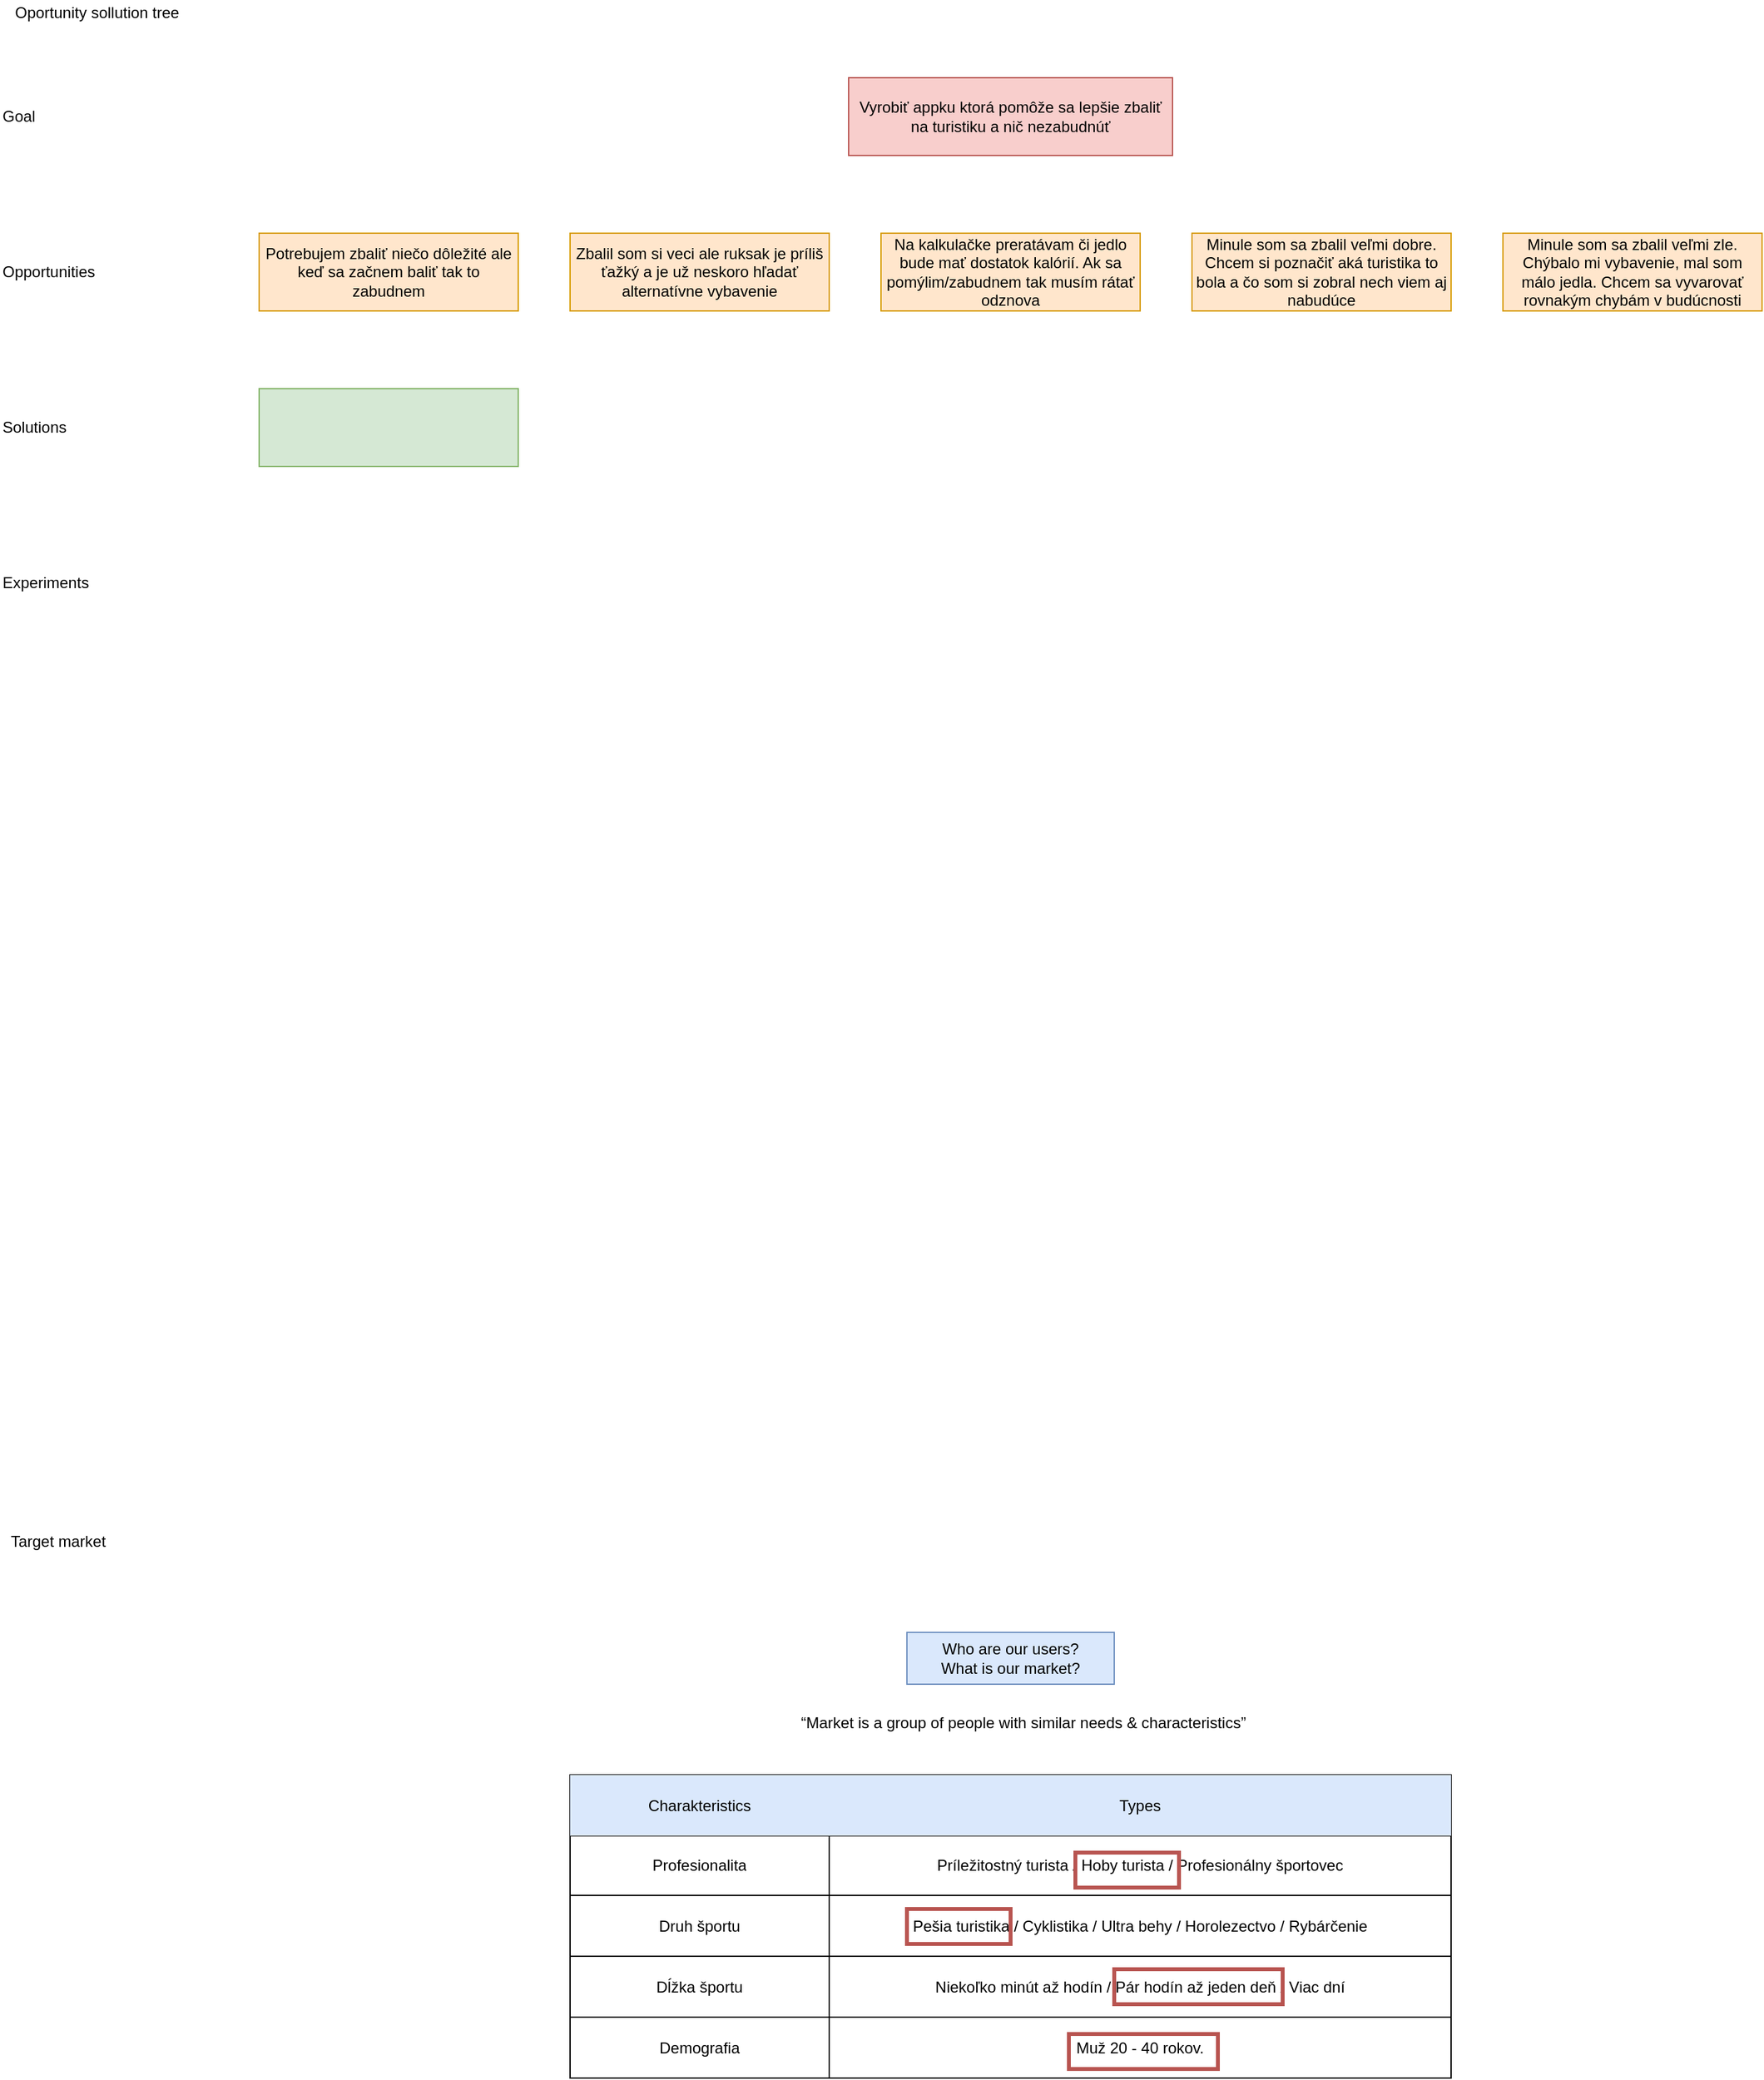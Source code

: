 <mxfile version="14.4.3" type="device"><diagram id="bPVcUz4nXKcnxwfRNN2B" name="Page-1"><mxGraphModel dx="1178" dy="1844" grid="1" gridSize="10" guides="1" tooltips="1" connect="1" arrows="1" fold="1" page="1" pageScale="1" pageWidth="827" pageHeight="1169" math="0" shadow="0"><root><mxCell id="0"/><mxCell id="1" parent="0"/><mxCell id="Fkai-4hC9dfhk3f7HeHv-1" value="Target market" style="text;html=1;strokeColor=none;fillColor=none;align=center;verticalAlign=middle;whiteSpace=wrap;rounded=0;" parent="1" vertex="1"><mxGeometry x="40" y="40" width="90" height="20" as="geometry"/></mxCell><mxCell id="Fkai-4hC9dfhk3f7HeHv-2" value="Oportunity sollution tree" style="text;html=1;strokeColor=none;fillColor=none;align=center;verticalAlign=middle;whiteSpace=wrap;rounded=0;" parent="1" vertex="1"><mxGeometry x="40" y="-1140" width="150" height="20" as="geometry"/></mxCell><mxCell id="Fkai-4hC9dfhk3f7HeHv-3" value="Vyrobiť appku ktorá pomôže sa lepšie zbaliť na turistiku a nič nezabudnúť" style="rounded=0;whiteSpace=wrap;html=1;fillColor=#f8cecc;strokeColor=#b85450;" parent="1" vertex="1"><mxGeometry x="695" y="-1080" width="250" height="60" as="geometry"/></mxCell><mxCell id="Fkai-4hC9dfhk3f7HeHv-4" value="Potrebujem zbaliť niečo dôležité ale keď sa začnem baliť tak to zabudnem" style="rounded=0;whiteSpace=wrap;html=1;fillColor=#ffe6cc;strokeColor=#d79b00;" parent="1" vertex="1"><mxGeometry x="240" y="-960" width="200" height="60" as="geometry"/></mxCell><mxCell id="Fkai-4hC9dfhk3f7HeHv-5" value="Zbalil som si veci ale ruksak je príliš ťažký a je už neskoro hľadať alternatívne vybavenie" style="rounded=0;whiteSpace=wrap;html=1;fillColor=#ffe6cc;strokeColor=#d79b00;" parent="1" vertex="1"><mxGeometry x="480" y="-960" width="200" height="60" as="geometry"/></mxCell><mxCell id="Fkai-4hC9dfhk3f7HeHv-6" value="Na kalkulačke preratávam či jedlo bude mať dostatok kalórií. Ak sa pomýlim/zabudnem tak musím rátať odznova" style="rounded=0;whiteSpace=wrap;html=1;fillColor=#ffe6cc;strokeColor=#d79b00;" parent="1" vertex="1"><mxGeometry x="720" y="-960" width="200" height="60" as="geometry"/></mxCell><mxCell id="Fkai-4hC9dfhk3f7HeHv-7" value="Minule som sa zbalil veľmi dobre. Chcem si poznačiť aká turistika to bola a čo som si zobral nech viem aj nabudúce" style="rounded=0;whiteSpace=wrap;html=1;fillColor=#ffe6cc;strokeColor=#d79b00;" parent="1" vertex="1"><mxGeometry x="960" y="-960" width="200" height="60" as="geometry"/></mxCell><mxCell id="Fkai-4hC9dfhk3f7HeHv-8" value="Minule som sa zbalil veľmi zle. Chýbalo mi vybavenie, mal som málo jedla. Chcem sa vyvarovať rovnakým chybám v budúcnosti" style="rounded=0;whiteSpace=wrap;html=1;fillColor=#ffe6cc;strokeColor=#d79b00;" parent="1" vertex="1"><mxGeometry x="1200" y="-960" width="200" height="60" as="geometry"/></mxCell><mxCell id="Fkai-4hC9dfhk3f7HeHv-9" value="" style="rounded=0;whiteSpace=wrap;html=1;fillColor=#d5e8d4;strokeColor=#82b366;" parent="1" vertex="1"><mxGeometry x="240" y="-840" width="200" height="60" as="geometry"/></mxCell><mxCell id="Fkai-4hC9dfhk3f7HeHv-10" value="Goal" style="text;html=1;strokeColor=none;fillColor=none;align=left;verticalAlign=middle;whiteSpace=wrap;rounded=0;" parent="1" vertex="1"><mxGeometry x="40" y="-1060" width="80" height="20" as="geometry"/></mxCell><mxCell id="Fkai-4hC9dfhk3f7HeHv-11" value="Opportunities" style="text;html=1;strokeColor=none;fillColor=none;align=left;verticalAlign=middle;whiteSpace=wrap;rounded=0;" parent="1" vertex="1"><mxGeometry x="40" y="-940" width="80" height="20" as="geometry"/></mxCell><mxCell id="Fkai-4hC9dfhk3f7HeHv-12" value="Solutions" style="text;html=1;strokeColor=none;fillColor=none;align=left;verticalAlign=middle;whiteSpace=wrap;rounded=0;" parent="1" vertex="1"><mxGeometry x="40" y="-820" width="80" height="20" as="geometry"/></mxCell><mxCell id="Fkai-4hC9dfhk3f7HeHv-13" value="Experiments" style="text;html=1;strokeColor=none;fillColor=none;align=left;verticalAlign=middle;whiteSpace=wrap;rounded=0;" parent="1" vertex="1"><mxGeometry x="40" y="-700" width="80" height="20" as="geometry"/></mxCell><mxCell id="Fkai-4hC9dfhk3f7HeHv-15" value="Who are our users?&lt;br&gt;What is our market?" style="rounded=0;whiteSpace=wrap;html=1;align=center;fillColor=#dae8fc;strokeColor=#6c8ebf;" parent="1" vertex="1"><mxGeometry x="740" y="120" width="160" height="40" as="geometry"/></mxCell><mxCell id="Fkai-4hC9dfhk3f7HeHv-17" value="“Market is a group of people with similar needs &amp;amp; characteristics”" style="text;html=1;strokeColor=none;fillColor=none;align=center;verticalAlign=middle;whiteSpace=wrap;rounded=0;" parent="1" vertex="1"><mxGeometry x="650" y="180" width="360" height="20" as="geometry"/></mxCell><mxCell id="Fkai-4hC9dfhk3f7HeHv-19" value="" style="shape=table;html=1;whiteSpace=wrap;startSize=0;container=1;collapsible=0;childLayout=tableLayout;align=center;" parent="1" vertex="1"><mxGeometry x="480" y="230" width="680" height="234" as="geometry"/></mxCell><mxCell id="Fkai-4hC9dfhk3f7HeHv-20" value="" style="shape=partialRectangle;html=1;whiteSpace=wrap;collapsible=0;dropTarget=0;pointerEvents=0;fillColor=none;top=0;left=0;bottom=0;right=0;points=[[0,0.5],[1,0.5]];portConstraint=eastwest;" parent="Fkai-4hC9dfhk3f7HeHv-19" vertex="1"><mxGeometry width="680" height="47" as="geometry"/></mxCell><mxCell id="Fkai-4hC9dfhk3f7HeHv-21" value="Charakteristics" style="shape=partialRectangle;html=1;whiteSpace=wrap;connectable=0;fillColor=#dae8fc;top=0;left=0;bottom=0;right=0;overflow=hidden;strokeColor=#6c8ebf;" parent="Fkai-4hC9dfhk3f7HeHv-20" vertex="1"><mxGeometry width="200" height="47" as="geometry"/></mxCell><mxCell id="Fkai-4hC9dfhk3f7HeHv-22" value="Types" style="shape=partialRectangle;html=1;whiteSpace=wrap;connectable=0;fillColor=#dae8fc;top=0;left=0;bottom=0;right=0;overflow=hidden;strokeColor=#6c8ebf;" parent="Fkai-4hC9dfhk3f7HeHv-20" vertex="1"><mxGeometry x="200" width="480" height="47" as="geometry"/></mxCell><mxCell id="Fkai-4hC9dfhk3f7HeHv-24" value="" style="shape=partialRectangle;html=1;whiteSpace=wrap;collapsible=0;dropTarget=0;pointerEvents=0;fillColor=none;top=0;left=0;bottom=0;right=0;points=[[0,0.5],[1,0.5]];portConstraint=eastwest;" parent="Fkai-4hC9dfhk3f7HeHv-19" vertex="1"><mxGeometry y="47" width="680" height="46" as="geometry"/></mxCell><mxCell id="Fkai-4hC9dfhk3f7HeHv-25" value="Profesionalita" style="shape=partialRectangle;html=1;whiteSpace=wrap;connectable=0;fillColor=none;top=0;left=0;bottom=0;right=0;overflow=hidden;" parent="Fkai-4hC9dfhk3f7HeHv-24" vertex="1"><mxGeometry width="200" height="46" as="geometry"/></mxCell><mxCell id="Fkai-4hC9dfhk3f7HeHv-26" value="Príležitostný turista / Hoby turista / Profesionálny športovec" style="shape=partialRectangle;html=1;whiteSpace=wrap;connectable=0;fillColor=none;top=0;left=0;bottom=0;right=0;overflow=hidden;" parent="Fkai-4hC9dfhk3f7HeHv-24" vertex="1"><mxGeometry x="200" width="480" height="46" as="geometry"/></mxCell><mxCell id="Fkai-4hC9dfhk3f7HeHv-28" value="" style="shape=partialRectangle;html=1;whiteSpace=wrap;collapsible=0;dropTarget=0;pointerEvents=0;fillColor=none;top=0;left=0;bottom=0;right=0;points=[[0,0.5],[1,0.5]];portConstraint=eastwest;" parent="Fkai-4hC9dfhk3f7HeHv-19" vertex="1"><mxGeometry y="93" width="680" height="47" as="geometry"/></mxCell><mxCell id="Fkai-4hC9dfhk3f7HeHv-29" value="Druh športu" style="shape=partialRectangle;html=1;whiteSpace=wrap;connectable=0;fillColor=none;top=0;left=0;bottom=0;right=0;overflow=hidden;" parent="Fkai-4hC9dfhk3f7HeHv-28" vertex="1"><mxGeometry width="200" height="47" as="geometry"/></mxCell><mxCell id="Fkai-4hC9dfhk3f7HeHv-30" value="Pešia turistika / Cyklistika / Ultra behy / Horolezectvo / Rybárčenie" style="shape=partialRectangle;html=1;whiteSpace=wrap;connectable=0;fillColor=none;top=0;left=0;bottom=0;right=0;overflow=hidden;" parent="Fkai-4hC9dfhk3f7HeHv-28" vertex="1"><mxGeometry x="200" width="480" height="47" as="geometry"/></mxCell><mxCell id="Fkai-4hC9dfhk3f7HeHv-36" style="shape=partialRectangle;html=1;whiteSpace=wrap;collapsible=0;dropTarget=0;pointerEvents=0;fillColor=none;top=0;left=0;bottom=0;right=0;points=[[0,0.5],[1,0.5]];portConstraint=eastwest;" parent="Fkai-4hC9dfhk3f7HeHv-19" vertex="1"><mxGeometry y="140" width="680" height="47" as="geometry"/></mxCell><mxCell id="Fkai-4hC9dfhk3f7HeHv-37" value="Dĺžka športu" style="shape=partialRectangle;html=1;whiteSpace=wrap;connectable=0;fillColor=none;top=0;left=0;bottom=0;right=0;overflow=hidden;" parent="Fkai-4hC9dfhk3f7HeHv-36" vertex="1"><mxGeometry width="200" height="47" as="geometry"/></mxCell><mxCell id="Fkai-4hC9dfhk3f7HeHv-38" value="Niekoľko minút až hodín / Pár hodín až jeden deň / Viac dní" style="shape=partialRectangle;html=1;whiteSpace=wrap;connectable=0;fillColor=none;top=0;left=0;bottom=0;right=0;overflow=hidden;" parent="Fkai-4hC9dfhk3f7HeHv-36" vertex="1"><mxGeometry x="200" width="480" height="47" as="geometry"/></mxCell><mxCell id="Fkai-4hC9dfhk3f7HeHv-39" style="shape=partialRectangle;html=1;whiteSpace=wrap;collapsible=0;dropTarget=0;pointerEvents=0;fillColor=none;top=0;left=0;bottom=0;right=0;points=[[0,0.5],[1,0.5]];portConstraint=eastwest;" parent="Fkai-4hC9dfhk3f7HeHv-19" vertex="1"><mxGeometry y="187" width="680" height="47" as="geometry"/></mxCell><mxCell id="Fkai-4hC9dfhk3f7HeHv-40" value="Demografia" style="shape=partialRectangle;html=1;whiteSpace=wrap;connectable=0;fillColor=none;top=0;left=0;bottom=0;right=0;overflow=hidden;" parent="Fkai-4hC9dfhk3f7HeHv-39" vertex="1"><mxGeometry width="200" height="47" as="geometry"/></mxCell><mxCell id="Fkai-4hC9dfhk3f7HeHv-41" value="Muž 20 - 40 rokov." style="shape=partialRectangle;html=1;whiteSpace=wrap;connectable=0;fillColor=none;top=0;left=0;bottom=0;right=0;overflow=hidden;" parent="Fkai-4hC9dfhk3f7HeHv-39" vertex="1"><mxGeometry x="200" width="480" height="47" as="geometry"/></mxCell><mxCell id="2MYcck1eP3pdyNWl98Ba-1" value="" style="rounded=0;whiteSpace=wrap;html=1;strokeColor=#b85450;fillColor=none;strokeWidth=3;" vertex="1" parent="1"><mxGeometry x="870" y="290" width="80" height="27" as="geometry"/></mxCell><mxCell id="2MYcck1eP3pdyNWl98Ba-2" value="" style="rounded=0;whiteSpace=wrap;html=1;strokeColor=#b85450;fillColor=none;strokeWidth=3;" vertex="1" parent="1"><mxGeometry x="740" y="333.5" width="80" height="27" as="geometry"/></mxCell><mxCell id="2MYcck1eP3pdyNWl98Ba-3" value="" style="rounded=0;whiteSpace=wrap;html=1;strokeColor=#b85450;fillColor=none;strokeWidth=3;" vertex="1" parent="1"><mxGeometry x="900" y="380" width="130" height="27" as="geometry"/></mxCell><mxCell id="2MYcck1eP3pdyNWl98Ba-4" value="" style="rounded=0;whiteSpace=wrap;html=1;strokeColor=#b85450;fillColor=none;strokeWidth=3;" vertex="1" parent="1"><mxGeometry x="865" y="430" width="115" height="27" as="geometry"/></mxCell></root></mxGraphModel></diagram></mxfile>